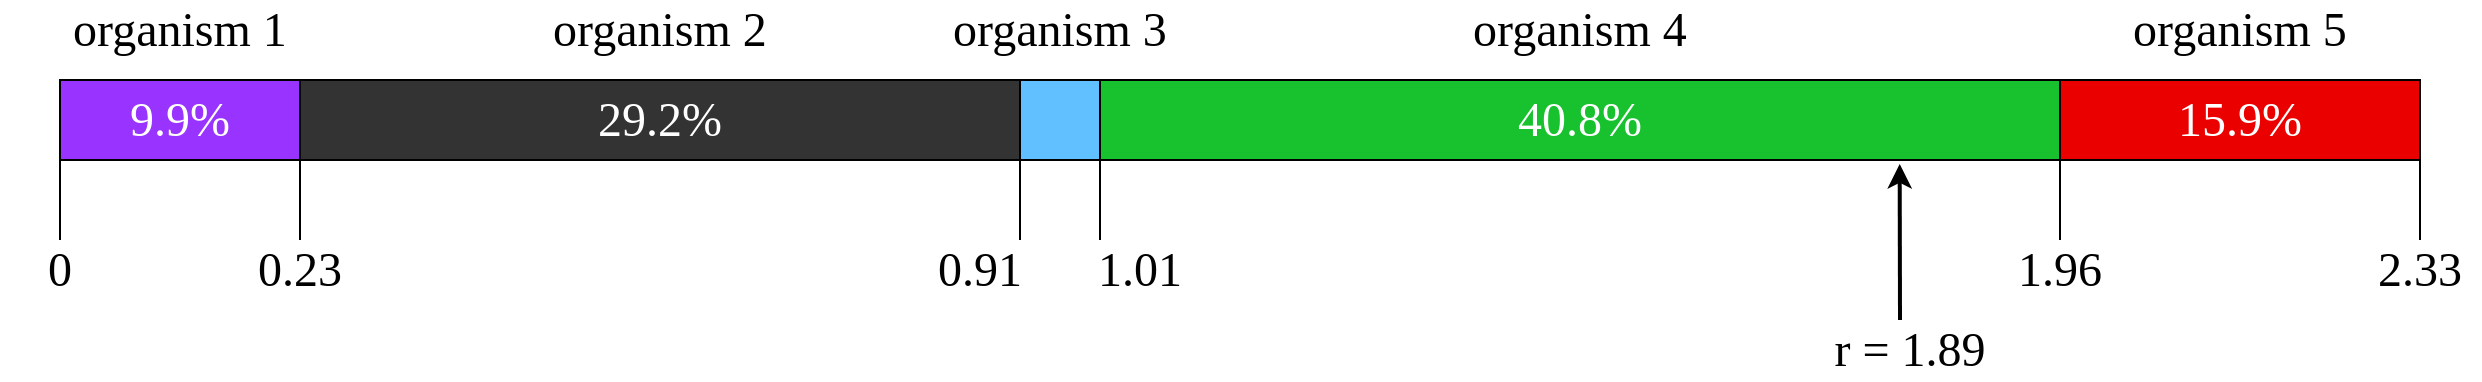 <mxfile version="21.3.5" type="device">
  <diagram name="Page-1" id="4FeBpE9oYEEjGYgYSw3x">
    <mxGraphModel dx="1557" dy="1548" grid="1" gridSize="10" guides="1" tooltips="1" connect="1" arrows="1" fold="1" page="1" pageScale="1" pageWidth="850" pageHeight="1100" math="0" shadow="0">
      <root>
        <mxCell id="0" />
        <mxCell id="1" parent="0" />
        <mxCell id="aGE6vGoBaRrfHNZcApY9-1" value="&lt;div&gt;&lt;font style=&quot;font-size: 24px;&quot; face=&quot;Verdana&quot; color=&quot;#ffffff&quot;&gt;40.8%&lt;/font&gt;&lt;/div&gt;" style="rounded=0;whiteSpace=wrap;html=1;fillColor=#17C22E;" parent="1" vertex="1">
          <mxGeometry x="600" y="440" width="480" height="40" as="geometry" />
        </mxCell>
        <mxCell id="aGE6vGoBaRrfHNZcApY9-2" value="&lt;div&gt;&lt;font style=&quot;font-size: 24px;&quot; face=&quot;Verdana&quot; color=&quot;#ffffff&quot;&gt;9.9%&lt;/font&gt;&lt;/div&gt;" style="rounded=0;whiteSpace=wrap;html=1;fillColor=#9933FF;" parent="1" vertex="1">
          <mxGeometry x="80" y="440" width="120" height="40" as="geometry" />
        </mxCell>
        <mxCell id="aGE6vGoBaRrfHNZcApY9-3" value="&lt;div&gt;&lt;font style=&quot;font-size: 24px;&quot; face=&quot;Verdana&quot; color=&quot;#ffffff&quot;&gt;29.2%&lt;/font&gt;&lt;/div&gt;" style="rounded=0;whiteSpace=wrap;html=1;fillColor=#333333;" parent="1" vertex="1">
          <mxGeometry x="200" y="440" width="360" height="40" as="geometry" />
        </mxCell>
        <mxCell id="aGE6vGoBaRrfHNZcApY9-4" value="" style="rounded=0;whiteSpace=wrap;html=1;fillColor=#61C0FF;" parent="1" vertex="1">
          <mxGeometry x="560" y="440" width="40" height="40" as="geometry" />
        </mxCell>
        <mxCell id="aGE6vGoBaRrfHNZcApY9-5" value="&lt;div&gt;&lt;font style=&quot;font-size: 24px;&quot; face=&quot;Verdana&quot; color=&quot;#ffffff&quot;&gt;15.9%&lt;/font&gt;&lt;/div&gt;" style="rounded=0;whiteSpace=wrap;html=1;fillColor=#EB0000;" parent="1" vertex="1">
          <mxGeometry x="1080" y="440" width="180" height="40" as="geometry" />
        </mxCell>
        <mxCell id="aGE6vGoBaRrfHNZcApY9-6" value="&lt;font style=&quot;font-size: 24px;&quot; face=&quot;Verdana&quot;&gt;organism 1&lt;br&gt;&lt;/font&gt;" style="text;html=1;strokeColor=none;fillColor=none;align=center;verticalAlign=middle;whiteSpace=wrap;rounded=0;" parent="1" vertex="1">
          <mxGeometry x="60" y="400" width="160" height="30" as="geometry" />
        </mxCell>
        <mxCell id="aGE6vGoBaRrfHNZcApY9-7" value="&lt;font style=&quot;font-size: 24px;&quot; face=&quot;Verdana&quot;&gt;organism 2&lt;br&gt;&lt;/font&gt;" style="text;html=1;strokeColor=none;fillColor=none;align=center;verticalAlign=middle;whiteSpace=wrap;rounded=0;" parent="1" vertex="1">
          <mxGeometry x="300" y="400" width="160" height="30" as="geometry" />
        </mxCell>
        <mxCell id="aGE6vGoBaRrfHNZcApY9-8" value="&lt;font style=&quot;font-size: 24px;&quot; face=&quot;Verdana&quot;&gt;organism 3&lt;br&gt;&lt;/font&gt;" style="text;html=1;strokeColor=none;fillColor=none;align=center;verticalAlign=middle;whiteSpace=wrap;rounded=0;" parent="1" vertex="1">
          <mxGeometry x="500" y="400" width="160" height="30" as="geometry" />
        </mxCell>
        <mxCell id="aGE6vGoBaRrfHNZcApY9-9" value="&lt;font style=&quot;font-size: 24px;&quot; face=&quot;Verdana&quot;&gt;organism 4&lt;br&gt;&lt;/font&gt;" style="text;html=1;strokeColor=none;fillColor=none;align=center;verticalAlign=middle;whiteSpace=wrap;rounded=0;" parent="1" vertex="1">
          <mxGeometry x="760" y="400" width="160" height="30" as="geometry" />
        </mxCell>
        <mxCell id="aGE6vGoBaRrfHNZcApY9-10" value="&lt;font style=&quot;font-size: 24px;&quot; face=&quot;Verdana&quot;&gt;organism 5&lt;br&gt;&lt;/font&gt;" style="text;html=1;strokeColor=none;fillColor=none;align=center;verticalAlign=middle;whiteSpace=wrap;rounded=0;" parent="1" vertex="1">
          <mxGeometry x="1090" y="400" width="160" height="30" as="geometry" />
        </mxCell>
        <mxCell id="aGE6vGoBaRrfHNZcApY9-15" value="" style="endArrow=none;html=1;rounded=0;entryX=0;entryY=1;entryDx=0;entryDy=0;" parent="1" target="aGE6vGoBaRrfHNZcApY9-3" edge="1">
          <mxGeometry width="50" height="50" relative="1" as="geometry">
            <mxPoint x="200" y="520" as="sourcePoint" />
            <mxPoint x="730" y="270" as="targetPoint" />
          </mxGeometry>
        </mxCell>
        <mxCell id="aGE6vGoBaRrfHNZcApY9-16" value="" style="endArrow=none;html=1;rounded=0;entryX=0;entryY=1;entryDx=0;entryDy=0;" parent="1" target="aGE6vGoBaRrfHNZcApY9-4" edge="1">
          <mxGeometry width="50" height="50" relative="1" as="geometry">
            <mxPoint x="560" y="520" as="sourcePoint" />
            <mxPoint x="210" y="490" as="targetPoint" />
          </mxGeometry>
        </mxCell>
        <mxCell id="aGE6vGoBaRrfHNZcApY9-17" value="" style="endArrow=none;html=1;rounded=0;entryX=1;entryY=1;entryDx=0;entryDy=0;" parent="1" target="aGE6vGoBaRrfHNZcApY9-4" edge="1">
          <mxGeometry width="50" height="50" relative="1" as="geometry">
            <mxPoint x="600" y="520" as="sourcePoint" />
            <mxPoint x="220" y="500" as="targetPoint" />
          </mxGeometry>
        </mxCell>
        <mxCell id="aGE6vGoBaRrfHNZcApY9-18" value="" style="endArrow=none;html=1;rounded=0;entryX=0;entryY=1;entryDx=0;entryDy=0;" parent="1" target="aGE6vGoBaRrfHNZcApY9-5" edge="1">
          <mxGeometry width="50" height="50" relative="1" as="geometry">
            <mxPoint x="1080" y="520" as="sourcePoint" />
            <mxPoint x="610" y="490" as="targetPoint" />
          </mxGeometry>
        </mxCell>
        <mxCell id="aGE6vGoBaRrfHNZcApY9-19" value="" style="endArrow=none;html=1;rounded=0;entryX=1;entryY=1;entryDx=0;entryDy=0;" parent="1" target="aGE6vGoBaRrfHNZcApY9-5" edge="1">
          <mxGeometry width="50" height="50" relative="1" as="geometry">
            <mxPoint x="1260" y="520" as="sourcePoint" />
            <mxPoint x="620" y="500" as="targetPoint" />
          </mxGeometry>
        </mxCell>
        <mxCell id="aGE6vGoBaRrfHNZcApY9-22" value="&lt;font style=&quot;font-size: 24px;&quot; face=&quot;Verdana&quot;&gt;0.23&lt;/font&gt;" style="text;html=1;strokeColor=none;fillColor=none;align=center;verticalAlign=middle;whiteSpace=wrap;rounded=0;" parent="1" vertex="1">
          <mxGeometry x="170" y="520" width="60" height="30" as="geometry" />
        </mxCell>
        <mxCell id="aGE6vGoBaRrfHNZcApY9-23" value="&lt;font style=&quot;font-size: 24px;&quot; face=&quot;Verdana&quot;&gt;0.91&lt;/font&gt;" style="text;html=1;strokeColor=none;fillColor=none;align=center;verticalAlign=middle;whiteSpace=wrap;rounded=0;" parent="1" vertex="1">
          <mxGeometry x="510" y="520" width="60" height="30" as="geometry" />
        </mxCell>
        <mxCell id="aGE6vGoBaRrfHNZcApY9-24" value="&lt;font style=&quot;font-size: 24px;&quot; face=&quot;Verdana&quot;&gt;1.01&lt;/font&gt;" style="text;html=1;strokeColor=none;fillColor=none;align=center;verticalAlign=middle;whiteSpace=wrap;rounded=0;" parent="1" vertex="1">
          <mxGeometry x="590" y="520" width="60" height="30" as="geometry" />
        </mxCell>
        <mxCell id="aGE6vGoBaRrfHNZcApY9-25" value="&lt;font style=&quot;font-size: 24px;&quot; face=&quot;Verdana&quot;&gt;1.96&lt;/font&gt;" style="text;html=1;strokeColor=none;fillColor=none;align=center;verticalAlign=middle;whiteSpace=wrap;rounded=0;" parent="1" vertex="1">
          <mxGeometry x="1050" y="520" width="60" height="30" as="geometry" />
        </mxCell>
        <mxCell id="aGE6vGoBaRrfHNZcApY9-26" value="&lt;font style=&quot;font-size: 24px;&quot; face=&quot;Verdana&quot;&gt;2.33&lt;/font&gt;" style="text;html=1;strokeColor=none;fillColor=none;align=center;verticalAlign=middle;whiteSpace=wrap;rounded=0;" parent="1" vertex="1">
          <mxGeometry x="1230" y="520" width="60" height="30" as="geometry" />
        </mxCell>
        <mxCell id="aGE6vGoBaRrfHNZcApY9-27" value="" style="endArrow=classic;html=1;rounded=0;strokeWidth=2;entryX=0.833;entryY=1.05;entryDx=0;entryDy=0;entryPerimeter=0;" parent="1" edge="1" target="aGE6vGoBaRrfHNZcApY9-1">
          <mxGeometry width="50" height="50" relative="1" as="geometry">
            <mxPoint x="1000" y="560" as="sourcePoint" />
            <mxPoint x="1000" y="500" as="targetPoint" />
          </mxGeometry>
        </mxCell>
        <mxCell id="aGE6vGoBaRrfHNZcApY9-28" value="&lt;font style=&quot;font-size: 24px;&quot; face=&quot;Verdana&quot;&gt;r = 1.89&lt;br&gt;&lt;/font&gt;" style="text;html=1;strokeColor=none;fillColor=none;align=center;verticalAlign=middle;whiteSpace=wrap;rounded=0;" parent="1" vertex="1">
          <mxGeometry x="940" y="560" width="130" height="30" as="geometry" />
        </mxCell>
        <mxCell id="4KRrW6hDzmG4KH3Rtg1f-1" value="" style="endArrow=none;html=1;rounded=0;entryX=0;entryY=1;entryDx=0;entryDy=0;" edge="1" parent="1" target="aGE6vGoBaRrfHNZcApY9-2">
          <mxGeometry width="50" height="50" relative="1" as="geometry">
            <mxPoint x="80" y="520" as="sourcePoint" />
            <mxPoint x="210" y="490" as="targetPoint" />
          </mxGeometry>
        </mxCell>
        <mxCell id="4KRrW6hDzmG4KH3Rtg1f-2" value="&lt;font style=&quot;font-size: 24px;&quot; face=&quot;Verdana&quot;&gt;0&lt;/font&gt;" style="text;html=1;strokeColor=none;fillColor=none;align=center;verticalAlign=middle;whiteSpace=wrap;rounded=0;" vertex="1" parent="1">
          <mxGeometry x="50" y="520" width="60" height="30" as="geometry" />
        </mxCell>
      </root>
    </mxGraphModel>
  </diagram>
</mxfile>
